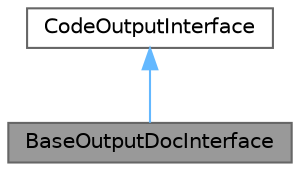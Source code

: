 digraph "BaseOutputDocInterface"
{
 // INTERACTIVE_SVG=YES
 // LATEX_PDF_SIZE
  bgcolor="transparent";
  edge [fontname=Helvetica,fontsize=10,labelfontname=Helvetica,labelfontsize=10];
  node [fontname=Helvetica,fontsize=10,shape=box,height=0.2,width=0.4];
  Node1 [label="BaseOutputDocInterface",height=0.2,width=0.4,color="gray40", fillcolor="grey60", style="filled", fontcolor="black",tooltip="Base Interface used for generating output outside of the comment blocks."];
  Node2 -> Node1 [dir="back",color="steelblue1",style="solid"];
  Node2 [label="CodeOutputInterface",height=0.2,width=0.4,color="gray40", fillcolor="white", style="filled",URL="$d5/d9c/class_code_output_interface.html",tooltip="Output interface for code parser."];
}
